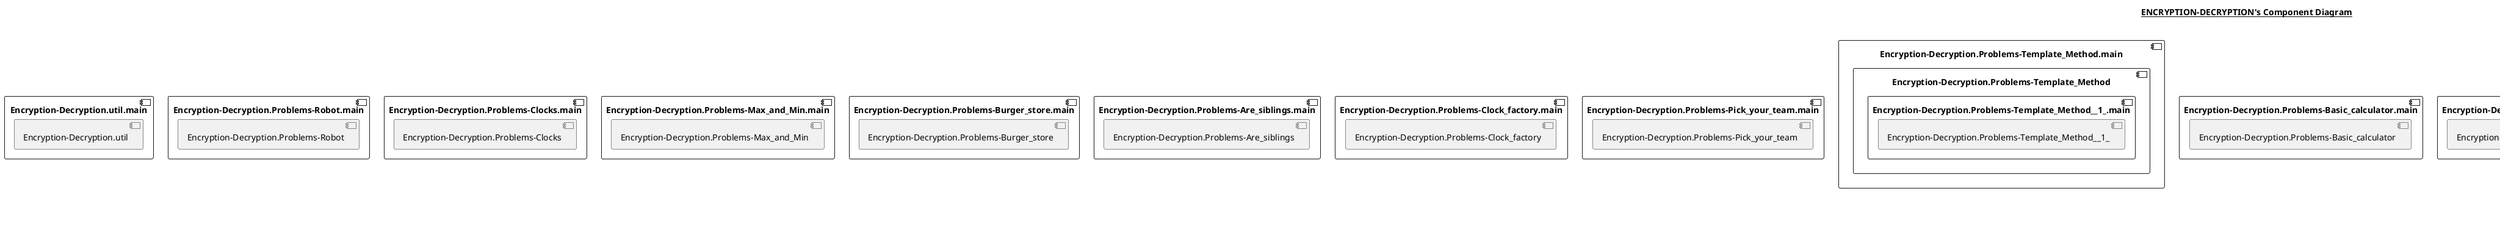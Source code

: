 @startuml

title __ENCRYPTION-DECRYPTION's Component Diagram__\n

  component "Encryption-Decryption.util.main" {
        [Encryption-Decryption.util]
  }


  component "Encryption-Decryption.Problems-Robot.main" {
        [Encryption-Decryption.Problems-Robot]
  }


  component "Encryption-Decryption.Problems-Clocks.main" {
        [Encryption-Decryption.Problems-Clocks]
  }


  component "Encryption-Decryption.Problems-Max_and_Min.main" {
        [Encryption-Decryption.Problems-Max_and_Min]
  }


  component "Encryption-Decryption.Problems-Burger_store.main" {
        [Encryption-Decryption.Problems-Burger_store]
  }


  component "Encryption-Decryption.Problems-Are_siblings.main" {
        [Encryption-Decryption.Problems-Are_siblings]
  }


  component "Encryption-Decryption.Problems-Clock_factory.main" {
        [Encryption-Decryption.Problems-Clock_factory]
  }


  component "Encryption-Decryption.Problems-Pick_your_team.main" {
        [Encryption-Decryption.Problems-Pick_your_team]
  }


  component "Encryption-Decryption.Problems-Template_Method.main" {
        [Encryption-Decryption.Problems-Template_Method]
    component "Encryption-Decryption.Problems-Template_Method" {
          [Encryption-Decryption.Problems-Template_Method__1_.main]
      component "Encryption-Decryption.Problems-Template_Method__1_.main" {
            [Encryption-Decryption.Problems-Template_Method__1_]
      }


    }


  }


  component "Encryption-Decryption.Problems-Basic_calculator.main" {
        [Encryption-Decryption.Problems-Basic_calculator]
  }


  component "Encryption-Decryption.Problems-Get_the_game_mode.main" {
        [Encryption-Decryption.Problems-Get_the_game_mode]
  }


  component "Encryption-Decryption.Encryption-Decryption-task.main" {
        [Encryption-Decryption.Encryption-Decryption-task]
  }


  component "Encryption-Decryption.Problems-Motor_static_factory.main" {
        [Encryption-Decryption.Problems-Motor_static_factory]
  }


  component "Encryption-Decryption.Problems-Floor-space_of_the_room.main" {
        [Encryption-Decryption.Problems-Floor-space_of_the_room]
  }


  component "Encryption-Decryption.Problems-Parameters_and_their_values.main" {
        [Encryption-Decryption.Problems-Parameters_and_their_values]
  }


  component "Encryption-Decryption.Problems-Representing_time_as_a_class.main" {
        [Encryption-Decryption.Problems-Representing_time_as_a_class]
  }


  component "Encryption-Decryption.Problems-Static_factory_methods_for_Time.main" {
        [Encryption-Decryption.Problems-Static_factory_methods_for_Time]
  }




right footer


PlantUML diagram generated by SketchIt! (https://bitbucket.org/pmesmeur/sketch.it)
For more information about this tool, please contact philippe.mesmeur@gmail.com
endfooter

@enduml
